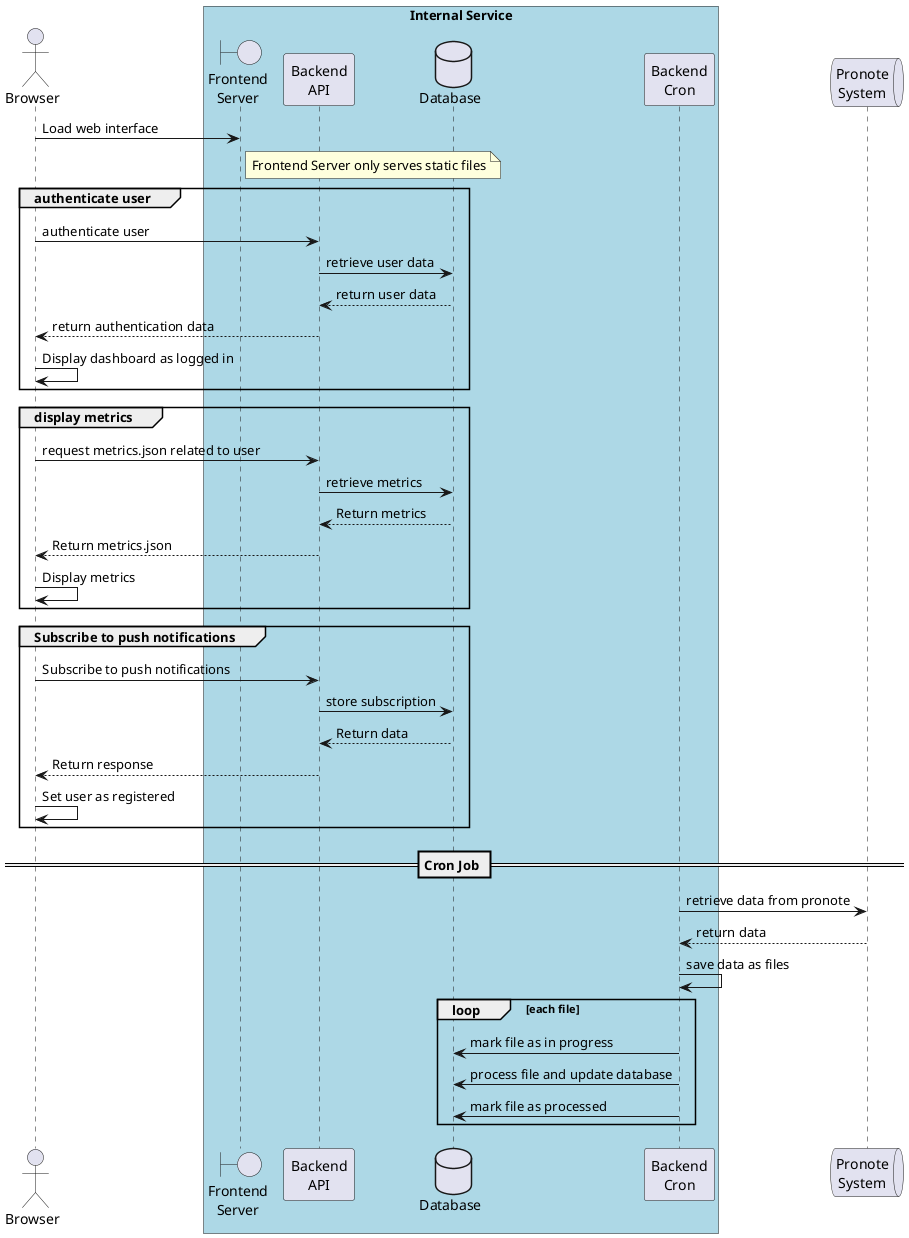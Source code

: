 @startuml

!pragma teoz true

actor Browser
box         "Internal Service" #LightBlue
  Boundary    "Frontend\nServer" as frontendServer
  participant "Backend\nAPI" as backendAPI
  Database    "Database" as db
  participant "Backend\nCron" as backendCron
end box
queue "Pronote\nSystem" as pronoteSystem

Browser -> frontendServer: Load web interface
note right of frontendServer
  Frontend Server only serves static files
end note
group authenticate user
  Browser -> backendAPI: authenticate user
  backendAPI -> db: retrieve user data
  backendAPI <-- db: return user data
  Browser <-- backendAPI : return authentication data
  Browser -> Browser: Display dashboard as logged in
end
group display metrics
  Browser -> backendAPI: request metrics.json related to user
  backendAPI -> db: retrieve metrics
  backendAPI <-- db: Return metrics
  Browser <-- backendAPI: Return metrics.json
  Browser -> Browser: Display metrics
end
group Subscribe to push notifications
  Browser -> backendAPI: Subscribe to push notifications
  backendAPI -> db: store subscription
  backendAPI <-- db: Return data
  backendAPI --> Browser: Return response
  Browser -> Browser: Set user as registered
end

== Cron Job ==
backendCron -> pronoteSystem: retrieve data from pronote
backendCron <-- pronoteSystem : return data
backendCron -> backendCron: save data as files
loop each file
  backendCron -> db: mark file as in progress
  backendCron -> db: process file and update database
  backendCron -> db: mark file as processed
end

@enduml
